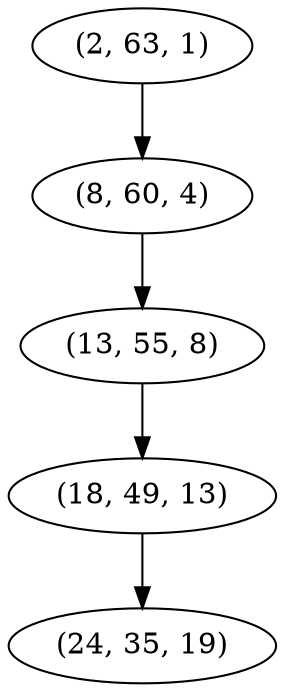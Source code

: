 digraph tree {
    "(2, 63, 1)";
    "(8, 60, 4)";
    "(13, 55, 8)";
    "(18, 49, 13)";
    "(24, 35, 19)";
    "(2, 63, 1)" -> "(8, 60, 4)";
    "(8, 60, 4)" -> "(13, 55, 8)";
    "(13, 55, 8)" -> "(18, 49, 13)";
    "(18, 49, 13)" -> "(24, 35, 19)";
}
